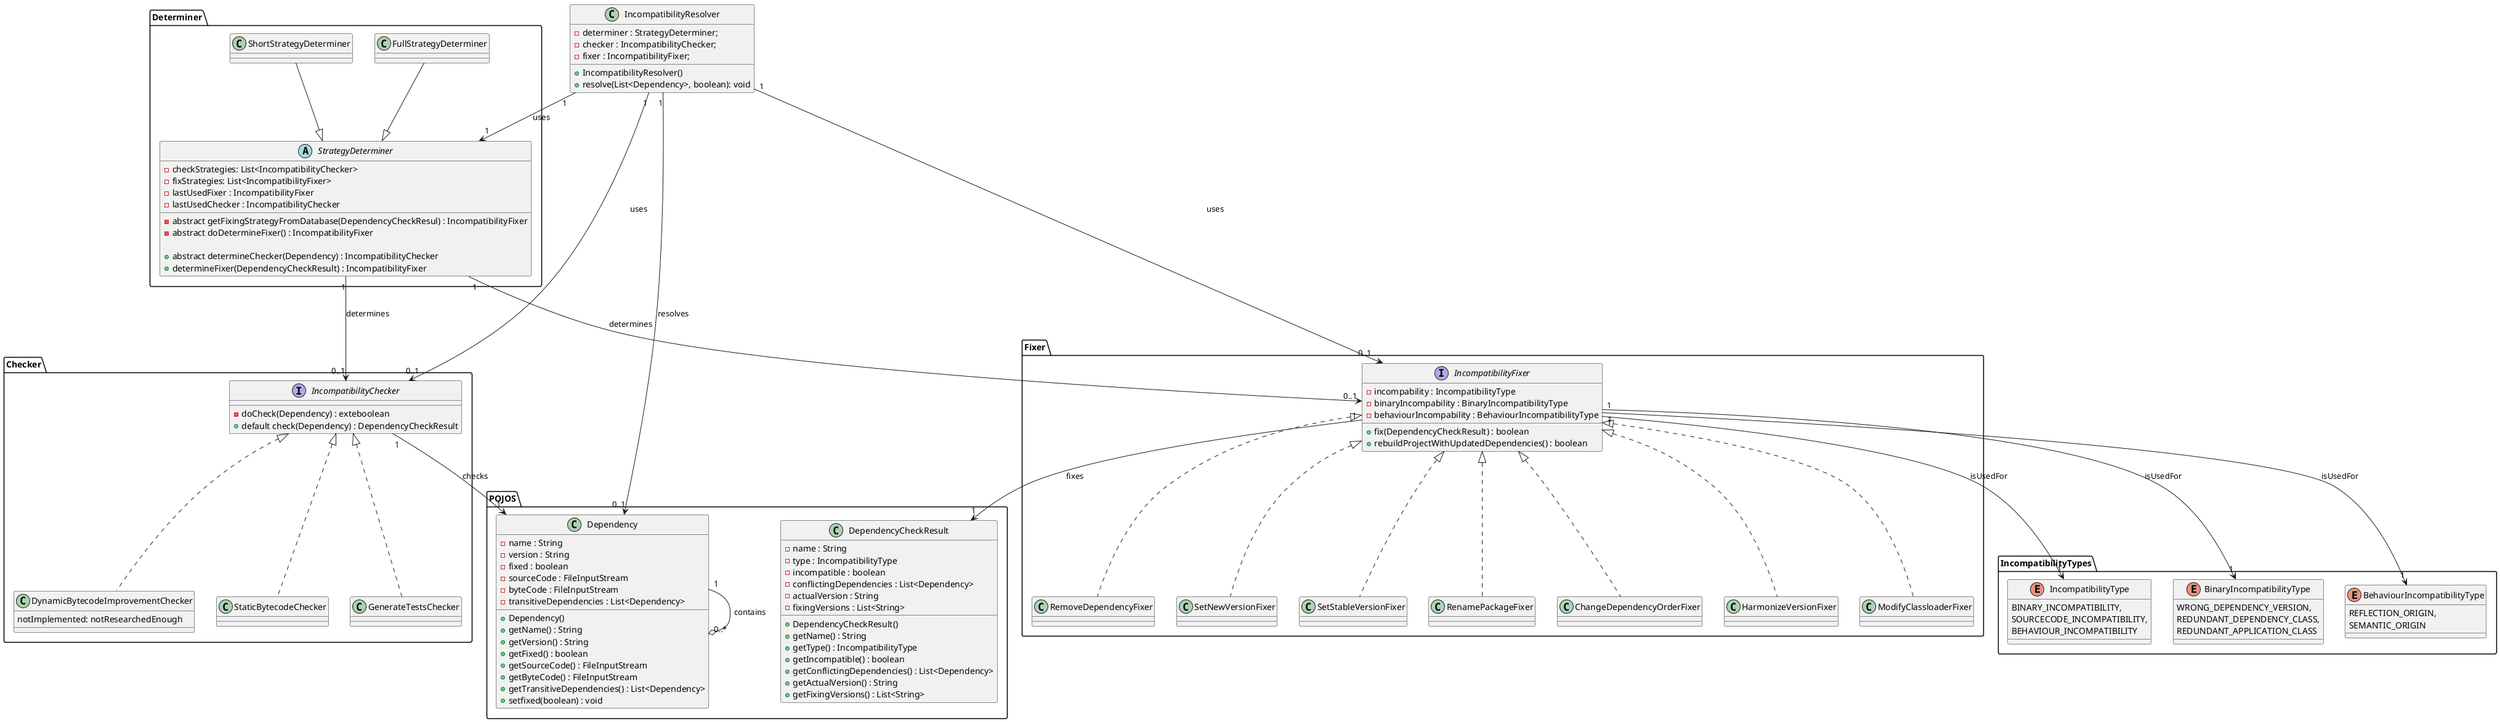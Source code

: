 @startuml
top to bottom direction

package "POJOS" {

        class DependencyCheckResult {
        - name : String
        - type : IncompatibilityType
        - incompatible : boolean
        - conflictingDependencies : List<Dependency>
        - actualVersion : String
        - fixingVersions : List<String>

        + DependencyCheckResult()
        + getName() : String
        + getType() : IncompatibilityType
        + getIncompatible() : boolean
        + getConflictingDependencies() : List<Dependency>
        + getActualVersion() : String
        + getFixingVersions() : List<String>
    }

    class Dependency {
        - name : String
        - version : String
        - fixed : boolean
        - sourceCode : FileInputStream
        - byteCode : FileInputStream
        - transitiveDependencies : List<Dependency>

        + Dependency()
        + getName() : String
        + getVersion() : String
        + getFixed() : boolean
        + getSourceCode() : FileInputStream
        + getByteCode() : FileInputStream
        + getTransitiveDependencies() : List<Dependency>
        + setfixed(boolean) : void
    }
}

package "Fixer" {
    interface IncompatibilityFixer {
        - incompability : IncompatibilityType
        - binaryIncompability : BinaryIncompatibilityType
        - behaviourIncompability : BehaviourIncompatibilityType

        + fix(DependencyCheckResult) : boolean
        + rebuildProjectWithUpdatedDependencies() : boolean
    }

    class RenamePackageFixer {}
    class ChangeDependencyOrderFixer {}
    class HarmonizeVersionFixer {}
    class ModifyClassloaderFixer {}
    class RemoveDependencyFixer {}
    class SetNewVersionFixer {}
    class SetStableVersionFixer {}
}

package "Checker"{
    interface IncompatibilityChecker {
        - doCheck(Dependency) : exteboolean
        + default check(Dependency) : DependencyCheckResult
    }

    class StaticBytecodeChecker {}
    class GenerateTestsChecker {}
    class DynamicBytecodeImprovementChecker {
        notImplemented: notResearchedEnough
    }
}

class IncompatibilityResolver{
    - determiner : StrategyDeterminer;
    - checker : IncompatibilityChecker;
    - fixer : IncompatibilityFixer;

    + IncompatibilityResolver()
    + resolve(List<Dependency>, boolean): void
}

package "Determiner"{
    abstract StrategyDeterminer{
        - checkStrategies: List<IncompatibilityChecker>
        - fixStrategies: List<IncompatibilityFixer>
        - lastUsedFixer : IncompatibilityFixer
        - lastUsedChecker : IncompatibilityChecker

        - abstract getFixingStrategyFromDatabase(DependencyCheckResul) : IncompatibilityFixer
        - abstract doDetermineFixer() : IncompatibilityFixer

        + abstract determineChecker(Dependency) : IncompatibilityChecker
        + determineFixer(DependencyCheckResult) : IncompatibilityFixer
    }

    class FullStrategyDeterminer{
    }

    class ShortStrategyDeterminer{
    }
}


package "IncompatibilityTypes"{
    enum IncompatibilityType {
        BINARY_INCOMPATIBILITY,
        SOURCECODE_INCOMPATIBILITY,
        BEHAVIOUR_INCOMPATIBILITY
    }

    enum BinaryIncompatibilityType {
        WRONG_DEPENDENCY_VERSION,
        REDUNDANT_DEPENDENCY_CLASS,
        REDUNDANT_APPLICATION_CLASS
    }

    enum BehaviourIncompatibilityType {
        REFLECTION_ORIGIN,
        SEMANTIC_ORIGIN
    }
}


Dependency "1" --o "0..*" Dependency : contains

IncompatibilityResolver "1" --> "1" StrategyDeterminer : uses
IncompatibilityResolver "1" --> "0..1" IncompatibilityFixer : uses
IncompatibilityResolver "1" --> "0..1" IncompatibilityChecker : uses
IncompatibilityResolver "1" --> "0..1" Dependency : resolves

FullStrategyDeterminer --|> StrategyDeterminer
ShortStrategyDeterminer --|> StrategyDeterminer

StrategyDeterminer "1" --> "0..1" IncompatibilityFixer : \n\ndetermines
StrategyDeterminer "1" --> "0..1" IncompatibilityChecker : determines

IncompatibilityFixer "1" --> "1"  DependencyCheckResult : fixes
IncompatibilityFixer "1" --> "1"  IncompatibilityType : isUsedFor
IncompatibilityFixer "1" --> "1"  BinaryIncompatibilityType : isUsedFor
IncompatibilityFixer "1" --> "1"  BehaviourIncompatibilityType : isUsedFor
IncompatibilityChecker "1" --> "1"  Dependency : checks

IncompatibilityFixer <|.. RenamePackageFixer
IncompatibilityFixer <|.. ChangeDependencyOrderFixer
IncompatibilityFixer <|.. HarmonizeVersionFixer
IncompatibilityFixer <|.. ModifyClassloaderFixer
IncompatibilityFixer <|.. RemoveDependencyFixer
IncompatibilityFixer <|.. SetNewVersionFixer
IncompatibilityFixer <|.. SetStableVersionFixer

IncompatibilityChecker <|.. StaticBytecodeChecker
IncompatibilityChecker <|.. GenerateTestsChecker
IncompatibilityChecker <|.. DynamicBytecodeImprovementChecker
@enduml
